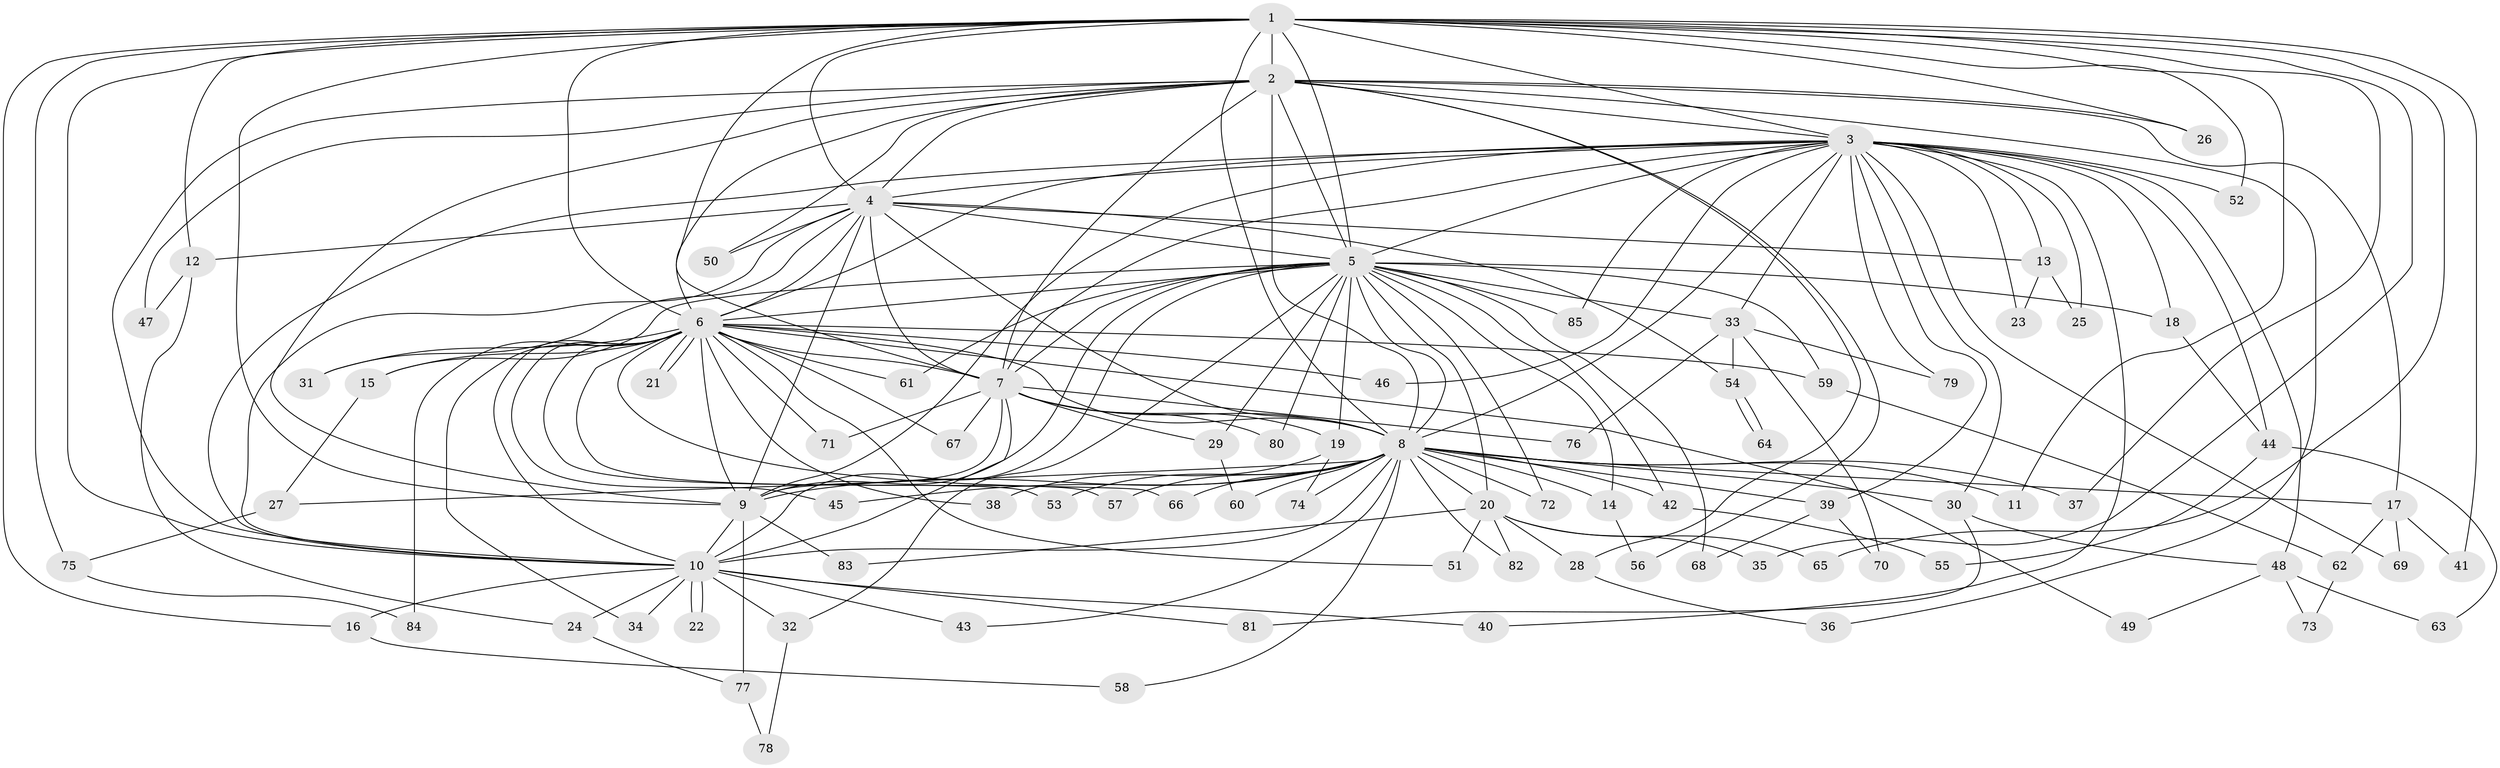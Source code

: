// coarse degree distribution, {18: 0.015384615384615385, 14: 0.015384615384615385, 20: 0.015384615384615385, 12: 0.015384615384615385, 28: 0.015384615384615385, 25: 0.015384615384615385, 15: 0.015384615384615385, 26: 0.015384615384615385, 11: 0.015384615384615385, 4: 0.06153846153846154, 3: 0.16923076923076924, 5: 0.046153846153846156, 8: 0.015384615384615385, 2: 0.5538461538461539, 1: 0.015384615384615385}
// Generated by graph-tools (version 1.1) at 2025/41/03/06/25 10:41:32]
// undirected, 85 vertices, 195 edges
graph export_dot {
graph [start="1"]
  node [color=gray90,style=filled];
  1;
  2;
  3;
  4;
  5;
  6;
  7;
  8;
  9;
  10;
  11;
  12;
  13;
  14;
  15;
  16;
  17;
  18;
  19;
  20;
  21;
  22;
  23;
  24;
  25;
  26;
  27;
  28;
  29;
  30;
  31;
  32;
  33;
  34;
  35;
  36;
  37;
  38;
  39;
  40;
  41;
  42;
  43;
  44;
  45;
  46;
  47;
  48;
  49;
  50;
  51;
  52;
  53;
  54;
  55;
  56;
  57;
  58;
  59;
  60;
  61;
  62;
  63;
  64;
  65;
  66;
  67;
  68;
  69;
  70;
  71;
  72;
  73;
  74;
  75;
  76;
  77;
  78;
  79;
  80;
  81;
  82;
  83;
  84;
  85;
  1 -- 2;
  1 -- 3;
  1 -- 4;
  1 -- 5;
  1 -- 6;
  1 -- 7;
  1 -- 8;
  1 -- 9;
  1 -- 10;
  1 -- 11;
  1 -- 12;
  1 -- 16;
  1 -- 26;
  1 -- 35;
  1 -- 37;
  1 -- 41;
  1 -- 52;
  1 -- 65;
  1 -- 75;
  2 -- 3;
  2 -- 4;
  2 -- 5;
  2 -- 6;
  2 -- 7;
  2 -- 8;
  2 -- 9;
  2 -- 10;
  2 -- 17;
  2 -- 26;
  2 -- 28;
  2 -- 36;
  2 -- 47;
  2 -- 50;
  2 -- 56;
  3 -- 4;
  3 -- 5;
  3 -- 6;
  3 -- 7;
  3 -- 8;
  3 -- 9;
  3 -- 10;
  3 -- 13;
  3 -- 18;
  3 -- 23;
  3 -- 25;
  3 -- 30;
  3 -- 33;
  3 -- 39;
  3 -- 40;
  3 -- 44;
  3 -- 46;
  3 -- 48;
  3 -- 52;
  3 -- 69;
  3 -- 79;
  3 -- 85;
  4 -- 5;
  4 -- 6;
  4 -- 7;
  4 -- 8;
  4 -- 9;
  4 -- 10;
  4 -- 12;
  4 -- 13;
  4 -- 31;
  4 -- 50;
  4 -- 54;
  5 -- 6;
  5 -- 7;
  5 -- 8;
  5 -- 9;
  5 -- 10;
  5 -- 14;
  5 -- 15;
  5 -- 18;
  5 -- 19;
  5 -- 20;
  5 -- 29;
  5 -- 32;
  5 -- 33;
  5 -- 42;
  5 -- 59;
  5 -- 61;
  5 -- 68;
  5 -- 72;
  5 -- 80;
  5 -- 85;
  6 -- 7;
  6 -- 8;
  6 -- 9;
  6 -- 10;
  6 -- 15;
  6 -- 21;
  6 -- 21;
  6 -- 31;
  6 -- 34;
  6 -- 38;
  6 -- 45;
  6 -- 46;
  6 -- 49;
  6 -- 51;
  6 -- 53;
  6 -- 57;
  6 -- 59;
  6 -- 61;
  6 -- 66;
  6 -- 67;
  6 -- 71;
  6 -- 84;
  7 -- 8;
  7 -- 9;
  7 -- 10;
  7 -- 19;
  7 -- 29;
  7 -- 67;
  7 -- 71;
  7 -- 76;
  7 -- 80;
  8 -- 9;
  8 -- 10;
  8 -- 11;
  8 -- 14;
  8 -- 17;
  8 -- 20;
  8 -- 27;
  8 -- 30;
  8 -- 37;
  8 -- 39;
  8 -- 42;
  8 -- 43;
  8 -- 45;
  8 -- 53;
  8 -- 57;
  8 -- 58;
  8 -- 60;
  8 -- 66;
  8 -- 72;
  8 -- 74;
  8 -- 82;
  9 -- 10;
  9 -- 77;
  9 -- 83;
  10 -- 16;
  10 -- 22;
  10 -- 22;
  10 -- 24;
  10 -- 32;
  10 -- 34;
  10 -- 40;
  10 -- 43;
  10 -- 81;
  12 -- 24;
  12 -- 47;
  13 -- 23;
  13 -- 25;
  14 -- 56;
  15 -- 27;
  16 -- 58;
  17 -- 41;
  17 -- 62;
  17 -- 69;
  18 -- 44;
  19 -- 38;
  19 -- 74;
  20 -- 28;
  20 -- 35;
  20 -- 51;
  20 -- 65;
  20 -- 82;
  20 -- 83;
  24 -- 77;
  27 -- 75;
  28 -- 36;
  29 -- 60;
  30 -- 48;
  30 -- 81;
  32 -- 78;
  33 -- 54;
  33 -- 70;
  33 -- 76;
  33 -- 79;
  39 -- 68;
  39 -- 70;
  42 -- 55;
  44 -- 55;
  44 -- 63;
  48 -- 49;
  48 -- 63;
  48 -- 73;
  54 -- 64;
  54 -- 64;
  59 -- 62;
  62 -- 73;
  75 -- 84;
  77 -- 78;
}
